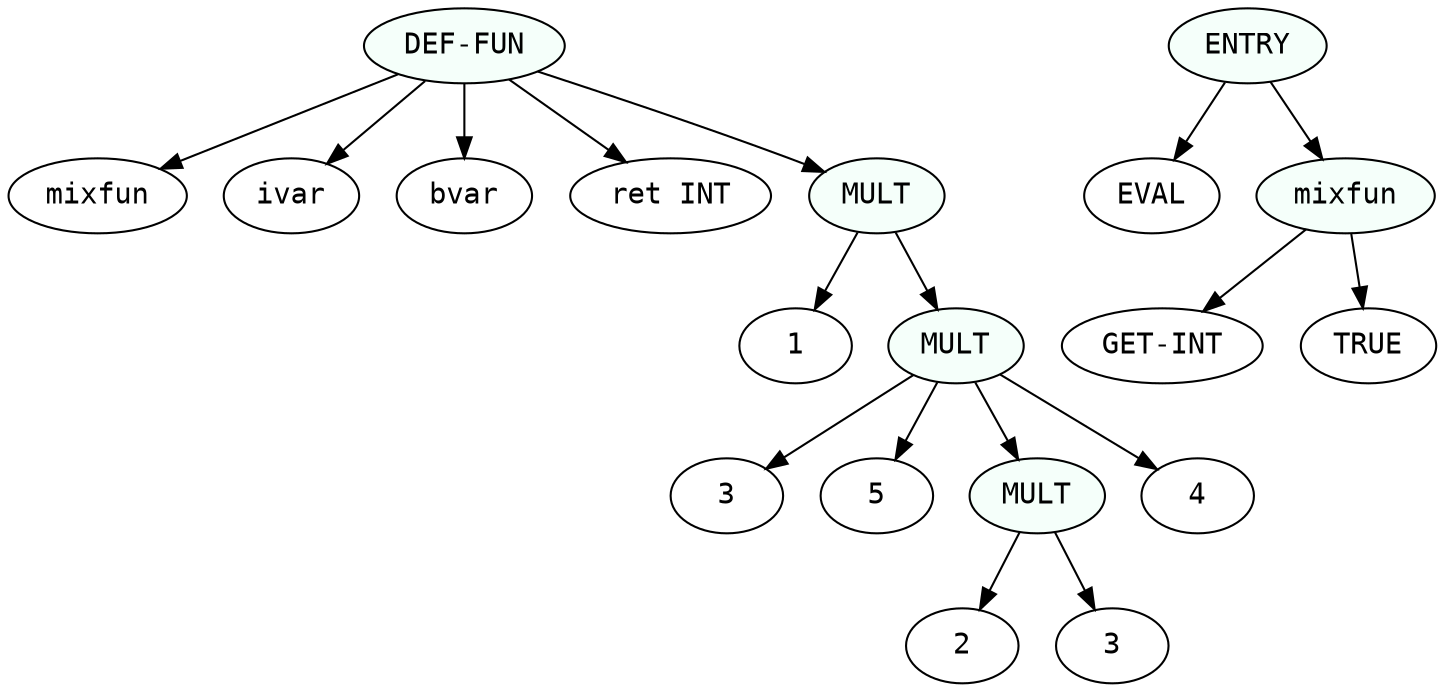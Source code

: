 digraph print {
 1 [label="mixfun", fontname="monospace"];
 2 [label="ivar", fontname="monospace"];
 3 [label="bvar", fontname="monospace"];
 4 [label="ret INT", fontname="monospace"];
 5 [label="1", fontname="monospace"];
 6 [label="3", fontname="monospace"];
 7 [label="5", fontname="monospace"];
 8 [label="2", fontname="monospace"];
 9 [label="3", fontname="monospace"];
 10 [label="MULT", fontname="monospace", style=filled, fillcolor=mintcream];
 10->8
 10->9
 11 [label="4", fontname="monospace"];
 12 [label="MULT", fontname="monospace", style=filled, fillcolor=mintcream];
 12->6
 12->7
 12->10
 12->11
 13 [label="MULT", fontname="monospace", style=filled, fillcolor=mintcream];
 13->5
 13->12
 14 [label="EVAL", fontname="monospace"];
 15 [label="GET-INT", fontname="monospace"];
 16 [label="TRUE", fontname="monospace"];
 17 [label="mixfun", fontname="monospace", style=filled, fillcolor=mintcream];
 17->15
 17->16
 18 [label="ENTRY", fontname="monospace", style=filled, fillcolor=mintcream];
 18->14
 18->17
 19 [label="DEF-FUN", fontname="monospace", style=filled, fillcolor=mintcream];
 19->1
 19->2
 19->3
 19->4
 19->13
 }
 
